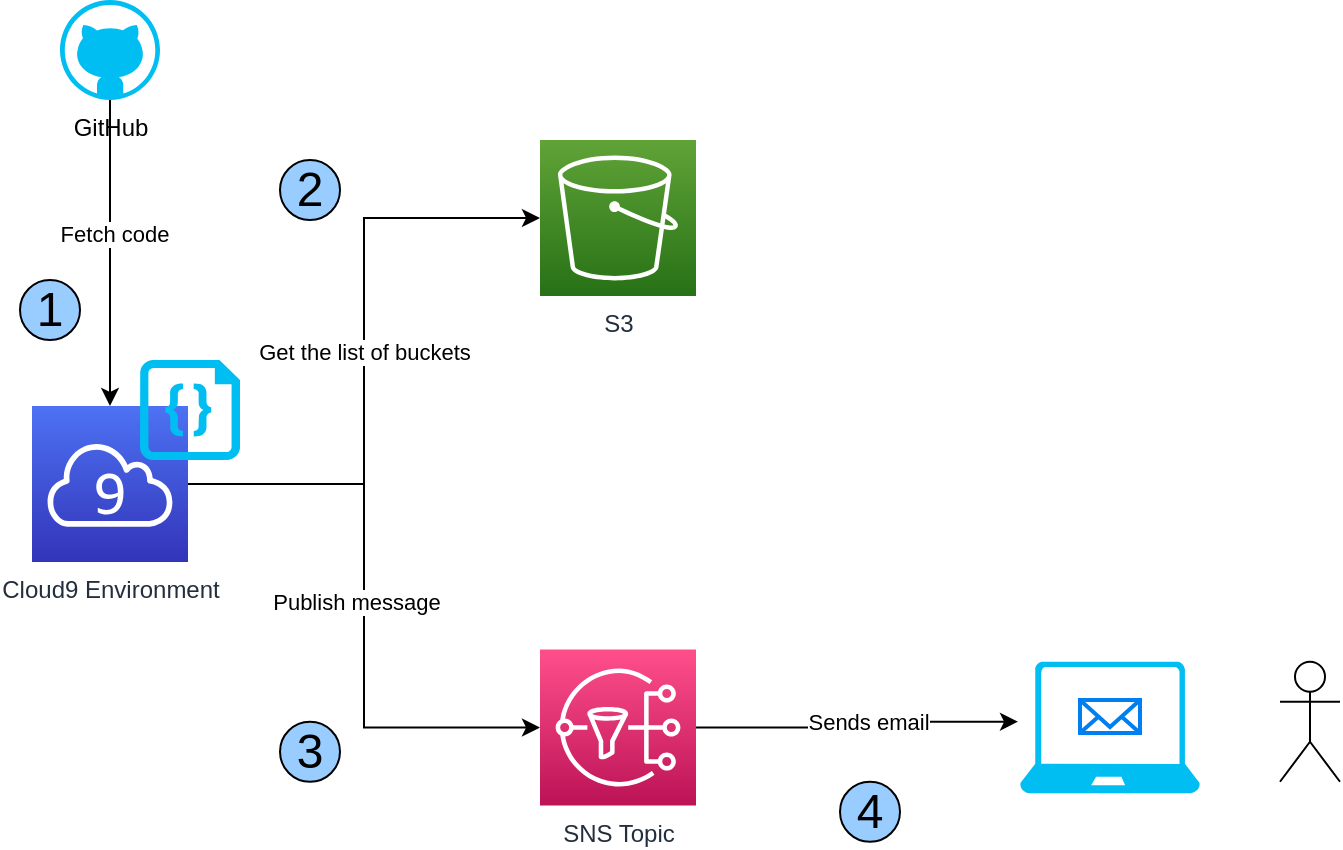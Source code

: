 <mxfile version="20.8.16" type="device"><diagram name="Page-1" id="zPN6K-hJlpsJ3ykSyABJ"><mxGraphModel dx="1545" dy="854" grid="1" gridSize="10" guides="1" tooltips="1" connect="1" arrows="1" fold="1" page="1" pageScale="1" pageWidth="827" pageHeight="1169" math="0" shadow="0"><root><mxCell id="0"/><mxCell id="1" parent="0"/><mxCell id="9LJXpbRWc5mfc49Vr4zu-14" value="Get the list of buckets" style="edgeStyle=orthogonalEdgeStyle;rounded=0;orthogonalLoop=1;jettySize=auto;html=1;entryX=0;entryY=0.5;entryDx=0;entryDy=0;entryPerimeter=0;" edge="1" parent="1" source="9LJXpbRWc5mfc49Vr4zu-1" target="9LJXpbRWc5mfc49Vr4zu-4"><mxGeometry relative="1" as="geometry"/></mxCell><mxCell id="9LJXpbRWc5mfc49Vr4zu-15" style="edgeStyle=orthogonalEdgeStyle;rounded=0;orthogonalLoop=1;jettySize=auto;html=1;entryX=0;entryY=0.5;entryDx=0;entryDy=0;entryPerimeter=0;" edge="1" parent="1" source="9LJXpbRWc5mfc49Vr4zu-1" target="9LJXpbRWc5mfc49Vr4zu-5"><mxGeometry relative="1" as="geometry"/></mxCell><mxCell id="9LJXpbRWc5mfc49Vr4zu-17" value="Publish message" style="edgeLabel;html=1;align=center;verticalAlign=middle;resizable=0;points=[];" vertex="1" connectable="0" parent="9LJXpbRWc5mfc49Vr4zu-15"><mxGeometry x="-0.013" y="-4" relative="1" as="geometry"><mxPoint as="offset"/></mxGeometry></mxCell><mxCell id="9LJXpbRWc5mfc49Vr4zu-1" value="Cloud9 Environment" style="sketch=0;points=[[0,0,0],[0.25,0,0],[0.5,0,0],[0.75,0,0],[1,0,0],[0,1,0],[0.25,1,0],[0.5,1,0],[0.75,1,0],[1,1,0],[0,0.25,0],[0,0.5,0],[0,0.75,0],[1,0.25,0],[1,0.5,0],[1,0.75,0]];outlineConnect=0;fontColor=#232F3E;gradientColor=#4D72F3;gradientDirection=north;fillColor=#3334B9;strokeColor=#ffffff;dashed=0;verticalLabelPosition=bottom;verticalAlign=top;align=center;html=1;fontSize=12;fontStyle=0;aspect=fixed;shape=mxgraph.aws4.resourceIcon;resIcon=mxgraph.aws4.cloud9;" vertex="1" parent="1"><mxGeometry x="106" y="393" width="78" height="78" as="geometry"/></mxCell><mxCell id="9LJXpbRWc5mfc49Vr4zu-9" style="edgeStyle=orthogonalEdgeStyle;rounded=0;orthogonalLoop=1;jettySize=auto;html=1;" edge="1" parent="1" source="9LJXpbRWc5mfc49Vr4zu-2" target="9LJXpbRWc5mfc49Vr4zu-1"><mxGeometry relative="1" as="geometry"/></mxCell><mxCell id="9LJXpbRWc5mfc49Vr4zu-13" value="Fetch code" style="edgeLabel;html=1;align=center;verticalAlign=middle;resizable=0;points=[];" vertex="1" connectable="0" parent="9LJXpbRWc5mfc49Vr4zu-9"><mxGeometry x="-0.124" y="2" relative="1" as="geometry"><mxPoint as="offset"/></mxGeometry></mxCell><mxCell id="9LJXpbRWc5mfc49Vr4zu-2" value="GitHub" style="verticalLabelPosition=bottom;html=1;verticalAlign=top;align=center;strokeColor=none;fillColor=#00BEF2;shape=mxgraph.azure.github_code;pointerEvents=1;" vertex="1" parent="1"><mxGeometry x="120" y="190" width="50" height="50" as="geometry"/></mxCell><mxCell id="9LJXpbRWc5mfc49Vr4zu-3" value="" style="verticalLabelPosition=bottom;html=1;verticalAlign=top;align=center;strokeColor=none;fillColor=#00BEF2;shape=mxgraph.azure.code_file;pointerEvents=1;" vertex="1" parent="1"><mxGeometry x="160" y="370" width="50" height="50" as="geometry"/></mxCell><mxCell id="9LJXpbRWc5mfc49Vr4zu-4" value="S3" style="sketch=0;points=[[0,0,0],[0.25,0,0],[0.5,0,0],[0.75,0,0],[1,0,0],[0,1,0],[0.25,1,0],[0.5,1,0],[0.75,1,0],[1,1,0],[0,0.25,0],[0,0.5,0],[0,0.75,0],[1,0.25,0],[1,0.5,0],[1,0.75,0]];outlineConnect=0;fontColor=#232F3E;gradientColor=#60A337;gradientDirection=north;fillColor=#277116;strokeColor=#ffffff;dashed=0;verticalLabelPosition=bottom;verticalAlign=top;align=center;html=1;fontSize=12;fontStyle=0;aspect=fixed;shape=mxgraph.aws4.resourceIcon;resIcon=mxgraph.aws4.s3;" vertex="1" parent="1"><mxGeometry x="360" y="260" width="78" height="78" as="geometry"/></mxCell><mxCell id="9LJXpbRWc5mfc49Vr4zu-11" style="edgeStyle=orthogonalEdgeStyle;rounded=0;orthogonalLoop=1;jettySize=auto;html=1;entryX=-0.011;entryY=0.456;entryDx=0;entryDy=0;entryPerimeter=0;" edge="1" parent="1" source="9LJXpbRWc5mfc49Vr4zu-5" target="9LJXpbRWc5mfc49Vr4zu-8"><mxGeometry relative="1" as="geometry"/></mxCell><mxCell id="9LJXpbRWc5mfc49Vr4zu-12" value="Sends email" style="edgeLabel;html=1;align=center;verticalAlign=middle;resizable=0;points=[];" vertex="1" connectable="0" parent="9LJXpbRWc5mfc49Vr4zu-11"><mxGeometry x="0.089" relative="1" as="geometry"><mxPoint as="offset"/></mxGeometry></mxCell><mxCell id="9LJXpbRWc5mfc49Vr4zu-5" value="SNS Topic" style="sketch=0;points=[[0,0,0],[0.25,0,0],[0.5,0,0],[0.75,0,0],[1,0,0],[0,1,0],[0.25,1,0],[0.5,1,0],[0.75,1,0],[1,1,0],[0,0.25,0],[0,0.5,0],[0,0.75,0],[1,0.25,0],[1,0.5,0],[1,0.75,0]];outlineConnect=0;fontColor=#232F3E;gradientColor=#FF4F8B;gradientDirection=north;fillColor=#BC1356;strokeColor=#ffffff;dashed=0;verticalLabelPosition=bottom;verticalAlign=top;align=center;html=1;fontSize=12;fontStyle=0;aspect=fixed;shape=mxgraph.aws4.resourceIcon;resIcon=mxgraph.aws4.sns;" vertex="1" parent="1"><mxGeometry x="360" y="514.75" width="78" height="78" as="geometry"/></mxCell><mxCell id="9LJXpbRWc5mfc49Vr4zu-6" value="" style="html=1;verticalLabelPosition=bottom;align=center;labelBackgroundColor=#ffffff;verticalAlign=top;strokeWidth=2;strokeColor=#0080F0;shadow=0;dashed=0;shape=mxgraph.ios7.icons.mail;" vertex="1" parent="1"><mxGeometry x="630" y="540" width="30" height="16.5" as="geometry"/></mxCell><mxCell id="9LJXpbRWc5mfc49Vr4zu-8" value="" style="verticalLabelPosition=bottom;html=1;verticalAlign=top;align=center;strokeColor=none;fillColor=#00BEF2;shape=mxgraph.azure.laptop;pointerEvents=1;" vertex="1" parent="1"><mxGeometry x="600" y="520.88" width="90" height="65.75" as="geometry"/></mxCell><mxCell id="9LJXpbRWc5mfc49Vr4zu-7" value="" style="shape=umlActor;verticalLabelPosition=bottom;verticalAlign=top;html=1;outlineConnect=0;" vertex="1" parent="1"><mxGeometry x="730" y="520.88" width="30" height="60" as="geometry"/></mxCell><mxCell id="9LJXpbRWc5mfc49Vr4zu-19" value="&lt;font style=&quot;font-size: 24px;&quot;&gt;1&lt;/font&gt;" style="ellipse;whiteSpace=wrap;html=1;aspect=fixed;fillColor=#99CCFF;" vertex="1" parent="1"><mxGeometry x="100" y="330" width="30" height="30" as="geometry"/></mxCell><mxCell id="9LJXpbRWc5mfc49Vr4zu-21" value="&lt;font style=&quot;font-size: 24px;&quot;&gt;2&lt;/font&gt;" style="ellipse;whiteSpace=wrap;html=1;aspect=fixed;fillColor=#99CCFF;" vertex="1" parent="1"><mxGeometry x="230" y="270" width="30" height="30" as="geometry"/></mxCell><mxCell id="9LJXpbRWc5mfc49Vr4zu-22" value="&lt;font style=&quot;font-size: 24px;&quot;&gt;3&lt;/font&gt;" style="ellipse;whiteSpace=wrap;html=1;aspect=fixed;fillColor=#99CCFF;" vertex="1" parent="1"><mxGeometry x="230" y="550.88" width="30" height="30" as="geometry"/></mxCell><mxCell id="9LJXpbRWc5mfc49Vr4zu-23" value="&lt;font style=&quot;font-size: 24px;&quot;&gt;4&lt;/font&gt;" style="ellipse;whiteSpace=wrap;html=1;aspect=fixed;fillColor=#99CCFF;" vertex="1" parent="1"><mxGeometry x="510" y="580.88" width="30" height="30" as="geometry"/></mxCell></root></mxGraphModel></diagram></mxfile>